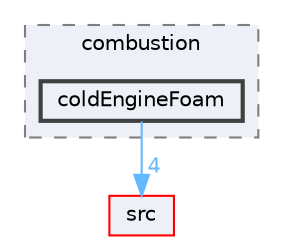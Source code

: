 digraph "applications/solvers/combustion/coldEngineFoam"
{
 // LATEX_PDF_SIZE
  bgcolor="transparent";
  edge [fontname=Helvetica,fontsize=10,labelfontname=Helvetica,labelfontsize=10];
  node [fontname=Helvetica,fontsize=10,shape=box,height=0.2,width=0.4];
  compound=true
  subgraph clusterdir_88c1d5d59a4178ad3afaab9cf233cb5e {
    graph [ bgcolor="#edf0f7", pencolor="grey50", label="combustion", fontname=Helvetica,fontsize=10 style="filled,dashed", URL="dir_88c1d5d59a4178ad3afaab9cf233cb5e.html",tooltip=""]
  dir_a22d7e8ed7f99cd6540297b50b76fda7 [label="coldEngineFoam", fillcolor="#edf0f7", color="grey25", style="filled,bold", URL="dir_a22d7e8ed7f99cd6540297b50b76fda7.html",tooltip=""];
  }
  dir_68267d1309a1af8e8297ef4c3efbcdba [label="src", fillcolor="#edf0f7", color="red", style="filled", URL="dir_68267d1309a1af8e8297ef4c3efbcdba.html",tooltip=""];
  dir_a22d7e8ed7f99cd6540297b50b76fda7->dir_68267d1309a1af8e8297ef4c3efbcdba [headlabel="4", labeldistance=1.5 headhref="dir_000532_003729.html" href="dir_000532_003729.html" color="steelblue1" fontcolor="steelblue1"];
}
